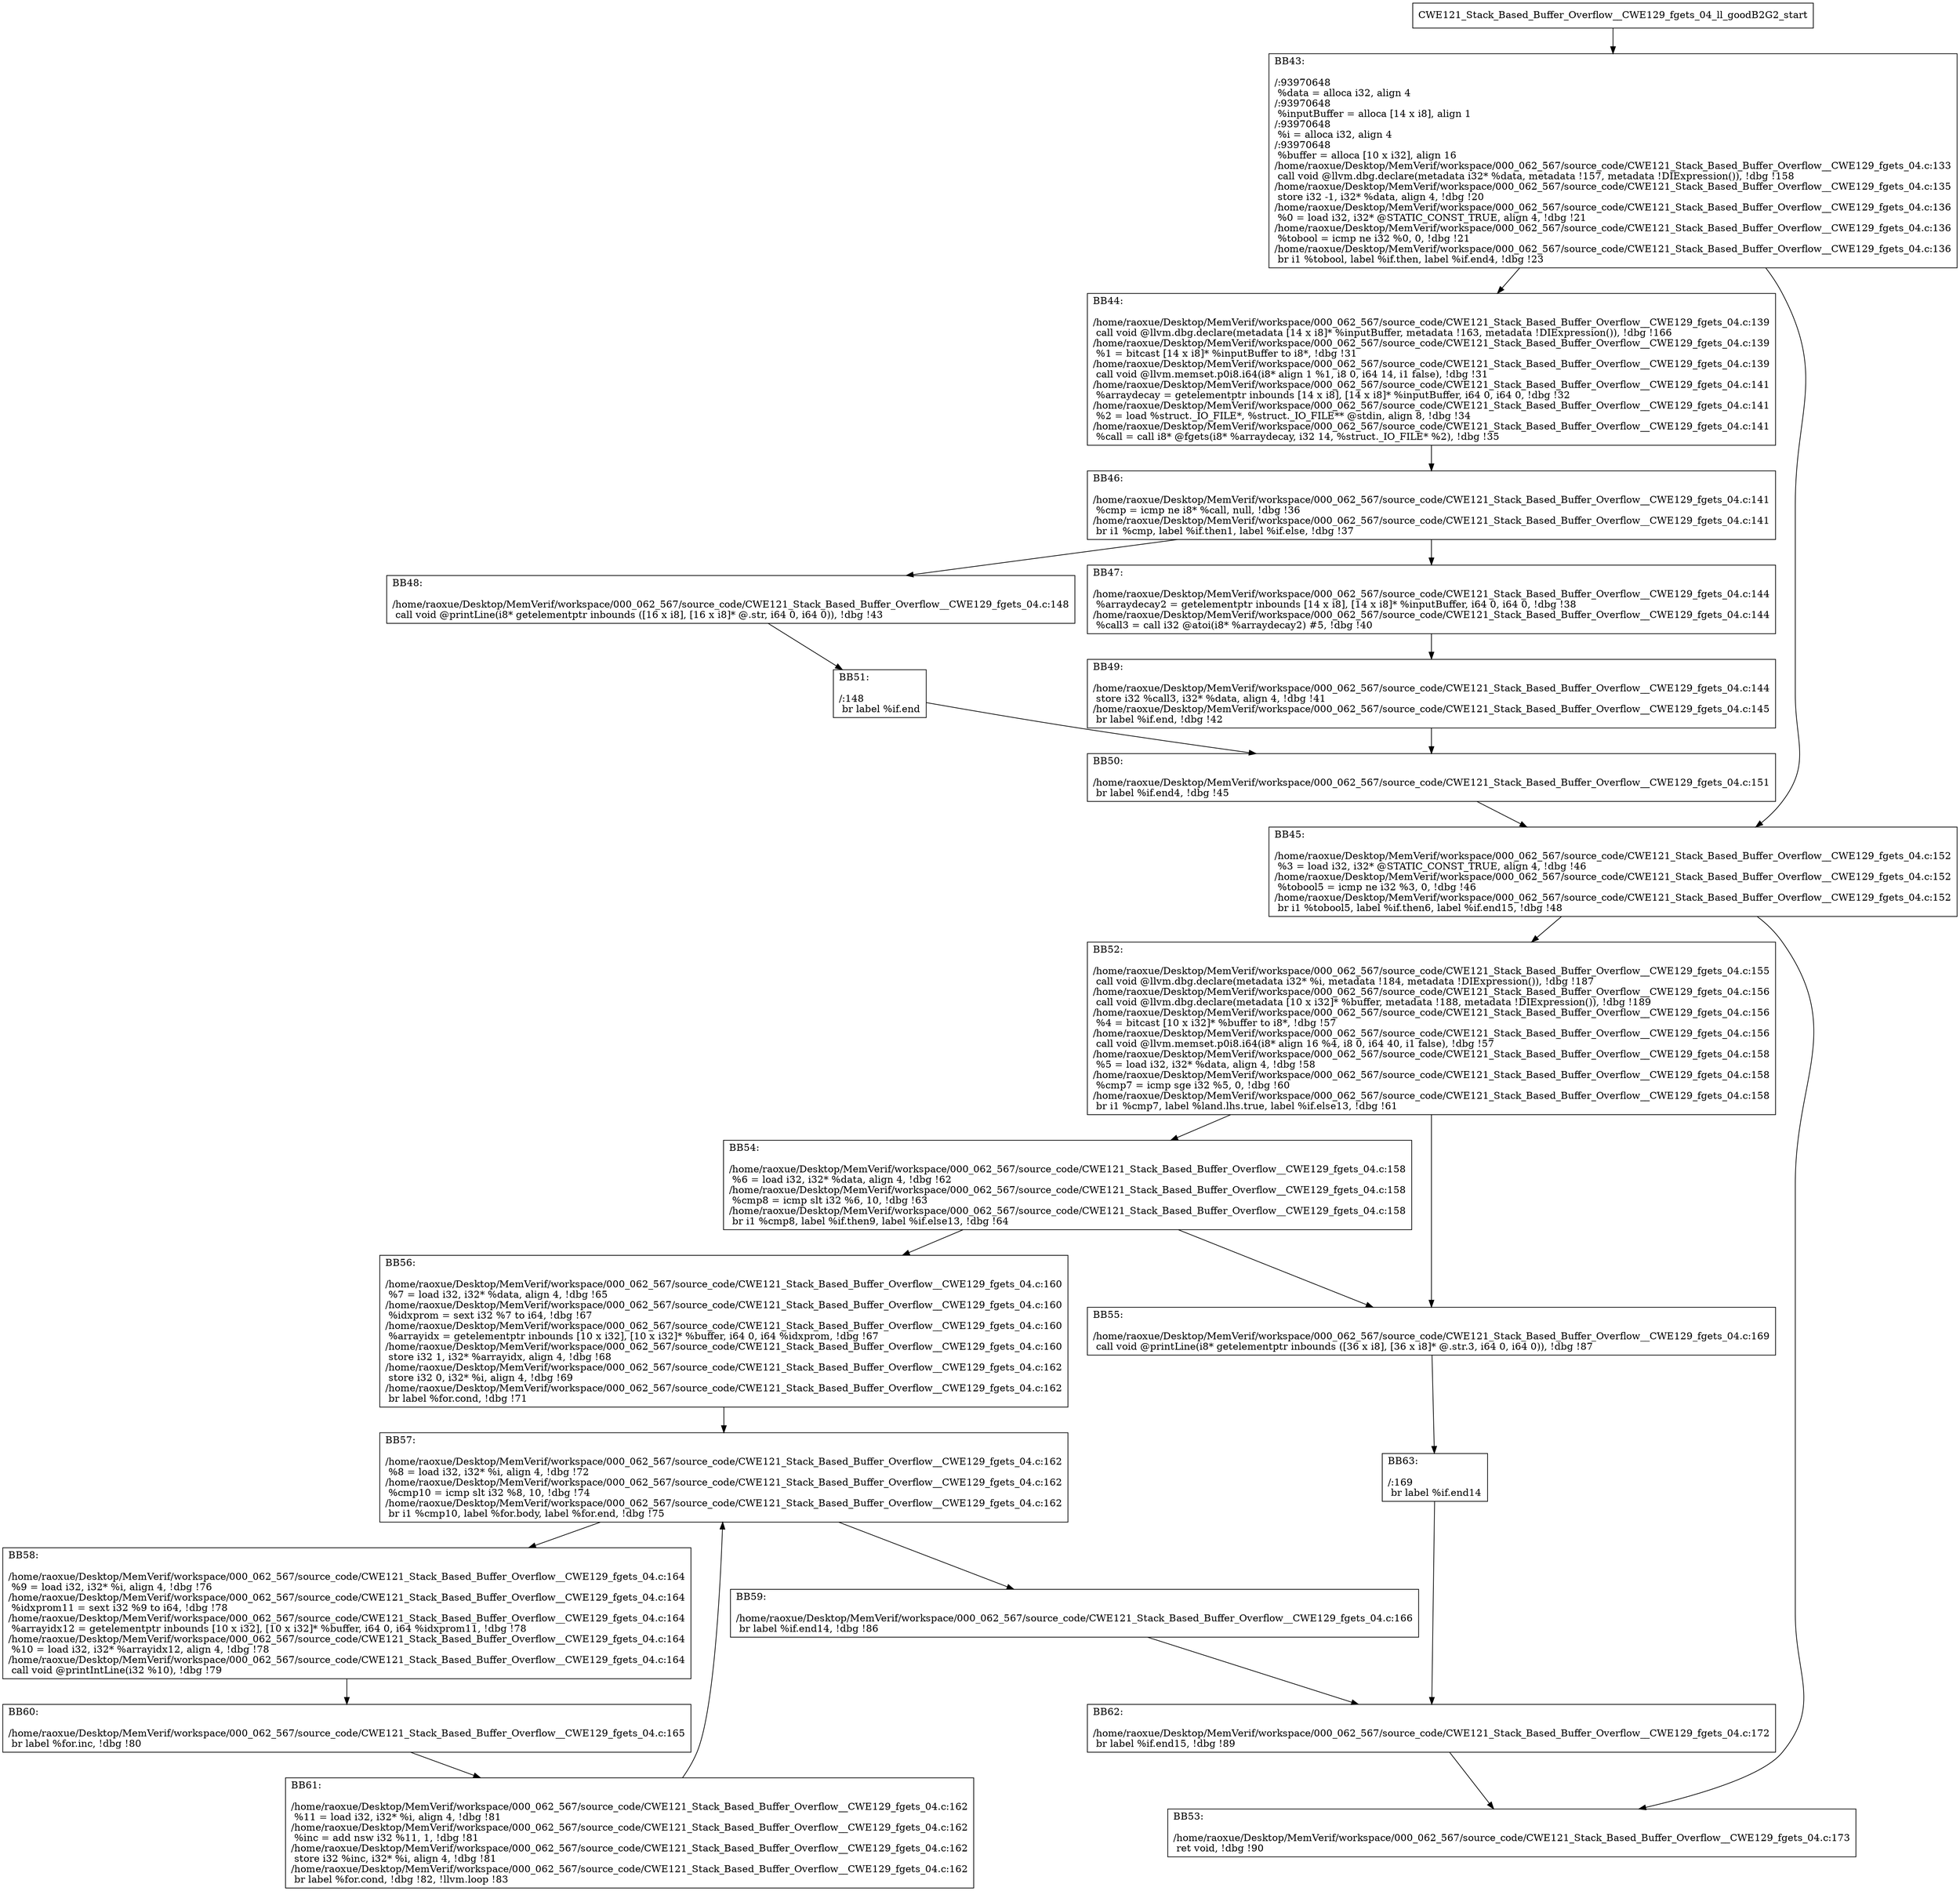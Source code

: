 digraph "CFG for'CWE121_Stack_Based_Buffer_Overflow__CWE129_fgets_04_ll_goodB2G2' function" {
	BBCWE121_Stack_Based_Buffer_Overflow__CWE129_fgets_04_ll_goodB2G2_start[shape=record,label="{CWE121_Stack_Based_Buffer_Overflow__CWE129_fgets_04_ll_goodB2G2_start}"];
	BBCWE121_Stack_Based_Buffer_Overflow__CWE129_fgets_04_ll_goodB2G2_start-> CWE121_Stack_Based_Buffer_Overflow__CWE129_fgets_04_ll_goodB2G2BB43;
	CWE121_Stack_Based_Buffer_Overflow__CWE129_fgets_04_ll_goodB2G2BB43 [shape=record, label="{BB43:\l\l/:93970648\l
  %data = alloca i32, align 4\l
/:93970648\l
  %inputBuffer = alloca [14 x i8], align 1\l
/:93970648\l
  %i = alloca i32, align 4\l
/:93970648\l
  %buffer = alloca [10 x i32], align 16\l
/home/raoxue/Desktop/MemVerif/workspace/000_062_567/source_code/CWE121_Stack_Based_Buffer_Overflow__CWE129_fgets_04.c:133\l
  call void @llvm.dbg.declare(metadata i32* %data, metadata !157, metadata !DIExpression()), !dbg !158\l
/home/raoxue/Desktop/MemVerif/workspace/000_062_567/source_code/CWE121_Stack_Based_Buffer_Overflow__CWE129_fgets_04.c:135\l
  store i32 -1, i32* %data, align 4, !dbg !20\l
/home/raoxue/Desktop/MemVerif/workspace/000_062_567/source_code/CWE121_Stack_Based_Buffer_Overflow__CWE129_fgets_04.c:136\l
  %0 = load i32, i32* @STATIC_CONST_TRUE, align 4, !dbg !21\l
/home/raoxue/Desktop/MemVerif/workspace/000_062_567/source_code/CWE121_Stack_Based_Buffer_Overflow__CWE129_fgets_04.c:136\l
  %tobool = icmp ne i32 %0, 0, !dbg !21\l
/home/raoxue/Desktop/MemVerif/workspace/000_062_567/source_code/CWE121_Stack_Based_Buffer_Overflow__CWE129_fgets_04.c:136\l
  br i1 %tobool, label %if.then, label %if.end4, !dbg !23\l
}"];
	CWE121_Stack_Based_Buffer_Overflow__CWE129_fgets_04_ll_goodB2G2BB43-> CWE121_Stack_Based_Buffer_Overflow__CWE129_fgets_04_ll_goodB2G2BB44;
	CWE121_Stack_Based_Buffer_Overflow__CWE129_fgets_04_ll_goodB2G2BB43-> CWE121_Stack_Based_Buffer_Overflow__CWE129_fgets_04_ll_goodB2G2BB45;
	CWE121_Stack_Based_Buffer_Overflow__CWE129_fgets_04_ll_goodB2G2BB44 [shape=record, label="{BB44:\l\l/home/raoxue/Desktop/MemVerif/workspace/000_062_567/source_code/CWE121_Stack_Based_Buffer_Overflow__CWE129_fgets_04.c:139\l
  call void @llvm.dbg.declare(metadata [14 x i8]* %inputBuffer, metadata !163, metadata !DIExpression()), !dbg !166\l
/home/raoxue/Desktop/MemVerif/workspace/000_062_567/source_code/CWE121_Stack_Based_Buffer_Overflow__CWE129_fgets_04.c:139\l
  %1 = bitcast [14 x i8]* %inputBuffer to i8*, !dbg !31\l
/home/raoxue/Desktop/MemVerif/workspace/000_062_567/source_code/CWE121_Stack_Based_Buffer_Overflow__CWE129_fgets_04.c:139\l
  call void @llvm.memset.p0i8.i64(i8* align 1 %1, i8 0, i64 14, i1 false), !dbg !31\l
/home/raoxue/Desktop/MemVerif/workspace/000_062_567/source_code/CWE121_Stack_Based_Buffer_Overflow__CWE129_fgets_04.c:141\l
  %arraydecay = getelementptr inbounds [14 x i8], [14 x i8]* %inputBuffer, i64 0, i64 0, !dbg !32\l
/home/raoxue/Desktop/MemVerif/workspace/000_062_567/source_code/CWE121_Stack_Based_Buffer_Overflow__CWE129_fgets_04.c:141\l
  %2 = load %struct._IO_FILE*, %struct._IO_FILE** @stdin, align 8, !dbg !34\l
/home/raoxue/Desktop/MemVerif/workspace/000_062_567/source_code/CWE121_Stack_Based_Buffer_Overflow__CWE129_fgets_04.c:141\l
  %call = call i8* @fgets(i8* %arraydecay, i32 14, %struct._IO_FILE* %2), !dbg !35\l
}"];
	CWE121_Stack_Based_Buffer_Overflow__CWE129_fgets_04_ll_goodB2G2BB44-> CWE121_Stack_Based_Buffer_Overflow__CWE129_fgets_04_ll_goodB2G2BB46;
	CWE121_Stack_Based_Buffer_Overflow__CWE129_fgets_04_ll_goodB2G2BB46 [shape=record, label="{BB46:\l\l/home/raoxue/Desktop/MemVerif/workspace/000_062_567/source_code/CWE121_Stack_Based_Buffer_Overflow__CWE129_fgets_04.c:141\l
  %cmp = icmp ne i8* %call, null, !dbg !36\l
/home/raoxue/Desktop/MemVerif/workspace/000_062_567/source_code/CWE121_Stack_Based_Buffer_Overflow__CWE129_fgets_04.c:141\l
  br i1 %cmp, label %if.then1, label %if.else, !dbg !37\l
}"];
	CWE121_Stack_Based_Buffer_Overflow__CWE129_fgets_04_ll_goodB2G2BB46-> CWE121_Stack_Based_Buffer_Overflow__CWE129_fgets_04_ll_goodB2G2BB47;
	CWE121_Stack_Based_Buffer_Overflow__CWE129_fgets_04_ll_goodB2G2BB46-> CWE121_Stack_Based_Buffer_Overflow__CWE129_fgets_04_ll_goodB2G2BB48;
	CWE121_Stack_Based_Buffer_Overflow__CWE129_fgets_04_ll_goodB2G2BB47 [shape=record, label="{BB47:\l\l/home/raoxue/Desktop/MemVerif/workspace/000_062_567/source_code/CWE121_Stack_Based_Buffer_Overflow__CWE129_fgets_04.c:144\l
  %arraydecay2 = getelementptr inbounds [14 x i8], [14 x i8]* %inputBuffer, i64 0, i64 0, !dbg !38\l
/home/raoxue/Desktop/MemVerif/workspace/000_062_567/source_code/CWE121_Stack_Based_Buffer_Overflow__CWE129_fgets_04.c:144\l
  %call3 = call i32 @atoi(i8* %arraydecay2) #5, !dbg !40\l
}"];
	CWE121_Stack_Based_Buffer_Overflow__CWE129_fgets_04_ll_goodB2G2BB47-> CWE121_Stack_Based_Buffer_Overflow__CWE129_fgets_04_ll_goodB2G2BB49;
	CWE121_Stack_Based_Buffer_Overflow__CWE129_fgets_04_ll_goodB2G2BB49 [shape=record, label="{BB49:\l\l/home/raoxue/Desktop/MemVerif/workspace/000_062_567/source_code/CWE121_Stack_Based_Buffer_Overflow__CWE129_fgets_04.c:144\l
  store i32 %call3, i32* %data, align 4, !dbg !41\l
/home/raoxue/Desktop/MemVerif/workspace/000_062_567/source_code/CWE121_Stack_Based_Buffer_Overflow__CWE129_fgets_04.c:145\l
  br label %if.end, !dbg !42\l
}"];
	CWE121_Stack_Based_Buffer_Overflow__CWE129_fgets_04_ll_goodB2G2BB49-> CWE121_Stack_Based_Buffer_Overflow__CWE129_fgets_04_ll_goodB2G2BB50;
	CWE121_Stack_Based_Buffer_Overflow__CWE129_fgets_04_ll_goodB2G2BB48 [shape=record, label="{BB48:\l\l/home/raoxue/Desktop/MemVerif/workspace/000_062_567/source_code/CWE121_Stack_Based_Buffer_Overflow__CWE129_fgets_04.c:148\l
  call void @printLine(i8* getelementptr inbounds ([16 x i8], [16 x i8]* @.str, i64 0, i64 0)), !dbg !43\l
}"];
	CWE121_Stack_Based_Buffer_Overflow__CWE129_fgets_04_ll_goodB2G2BB48-> CWE121_Stack_Based_Buffer_Overflow__CWE129_fgets_04_ll_goodB2G2BB51;
	CWE121_Stack_Based_Buffer_Overflow__CWE129_fgets_04_ll_goodB2G2BB51 [shape=record, label="{BB51:\l\l/:148\l
  br label %if.end\l
}"];
	CWE121_Stack_Based_Buffer_Overflow__CWE129_fgets_04_ll_goodB2G2BB51-> CWE121_Stack_Based_Buffer_Overflow__CWE129_fgets_04_ll_goodB2G2BB50;
	CWE121_Stack_Based_Buffer_Overflow__CWE129_fgets_04_ll_goodB2G2BB50 [shape=record, label="{BB50:\l\l/home/raoxue/Desktop/MemVerif/workspace/000_062_567/source_code/CWE121_Stack_Based_Buffer_Overflow__CWE129_fgets_04.c:151\l
  br label %if.end4, !dbg !45\l
}"];
	CWE121_Stack_Based_Buffer_Overflow__CWE129_fgets_04_ll_goodB2G2BB50-> CWE121_Stack_Based_Buffer_Overflow__CWE129_fgets_04_ll_goodB2G2BB45;
	CWE121_Stack_Based_Buffer_Overflow__CWE129_fgets_04_ll_goodB2G2BB45 [shape=record, label="{BB45:\l\l/home/raoxue/Desktop/MemVerif/workspace/000_062_567/source_code/CWE121_Stack_Based_Buffer_Overflow__CWE129_fgets_04.c:152\l
  %3 = load i32, i32* @STATIC_CONST_TRUE, align 4, !dbg !46\l
/home/raoxue/Desktop/MemVerif/workspace/000_062_567/source_code/CWE121_Stack_Based_Buffer_Overflow__CWE129_fgets_04.c:152\l
  %tobool5 = icmp ne i32 %3, 0, !dbg !46\l
/home/raoxue/Desktop/MemVerif/workspace/000_062_567/source_code/CWE121_Stack_Based_Buffer_Overflow__CWE129_fgets_04.c:152\l
  br i1 %tobool5, label %if.then6, label %if.end15, !dbg !48\l
}"];
	CWE121_Stack_Based_Buffer_Overflow__CWE129_fgets_04_ll_goodB2G2BB45-> CWE121_Stack_Based_Buffer_Overflow__CWE129_fgets_04_ll_goodB2G2BB52;
	CWE121_Stack_Based_Buffer_Overflow__CWE129_fgets_04_ll_goodB2G2BB45-> CWE121_Stack_Based_Buffer_Overflow__CWE129_fgets_04_ll_goodB2G2BB53;
	CWE121_Stack_Based_Buffer_Overflow__CWE129_fgets_04_ll_goodB2G2BB52 [shape=record, label="{BB52:\l\l/home/raoxue/Desktop/MemVerif/workspace/000_062_567/source_code/CWE121_Stack_Based_Buffer_Overflow__CWE129_fgets_04.c:155\l
  call void @llvm.dbg.declare(metadata i32* %i, metadata !184, metadata !DIExpression()), !dbg !187\l
/home/raoxue/Desktop/MemVerif/workspace/000_062_567/source_code/CWE121_Stack_Based_Buffer_Overflow__CWE129_fgets_04.c:156\l
  call void @llvm.dbg.declare(metadata [10 x i32]* %buffer, metadata !188, metadata !DIExpression()), !dbg !189\l
/home/raoxue/Desktop/MemVerif/workspace/000_062_567/source_code/CWE121_Stack_Based_Buffer_Overflow__CWE129_fgets_04.c:156\l
  %4 = bitcast [10 x i32]* %buffer to i8*, !dbg !57\l
/home/raoxue/Desktop/MemVerif/workspace/000_062_567/source_code/CWE121_Stack_Based_Buffer_Overflow__CWE129_fgets_04.c:156\l
  call void @llvm.memset.p0i8.i64(i8* align 16 %4, i8 0, i64 40, i1 false), !dbg !57\l
/home/raoxue/Desktop/MemVerif/workspace/000_062_567/source_code/CWE121_Stack_Based_Buffer_Overflow__CWE129_fgets_04.c:158\l
  %5 = load i32, i32* %data, align 4, !dbg !58\l
/home/raoxue/Desktop/MemVerif/workspace/000_062_567/source_code/CWE121_Stack_Based_Buffer_Overflow__CWE129_fgets_04.c:158\l
  %cmp7 = icmp sge i32 %5, 0, !dbg !60\l
/home/raoxue/Desktop/MemVerif/workspace/000_062_567/source_code/CWE121_Stack_Based_Buffer_Overflow__CWE129_fgets_04.c:158\l
  br i1 %cmp7, label %land.lhs.true, label %if.else13, !dbg !61\l
}"];
	CWE121_Stack_Based_Buffer_Overflow__CWE129_fgets_04_ll_goodB2G2BB52-> CWE121_Stack_Based_Buffer_Overflow__CWE129_fgets_04_ll_goodB2G2BB54;
	CWE121_Stack_Based_Buffer_Overflow__CWE129_fgets_04_ll_goodB2G2BB52-> CWE121_Stack_Based_Buffer_Overflow__CWE129_fgets_04_ll_goodB2G2BB55;
	CWE121_Stack_Based_Buffer_Overflow__CWE129_fgets_04_ll_goodB2G2BB54 [shape=record, label="{BB54:\l\l/home/raoxue/Desktop/MemVerif/workspace/000_062_567/source_code/CWE121_Stack_Based_Buffer_Overflow__CWE129_fgets_04.c:158\l
  %6 = load i32, i32* %data, align 4, !dbg !62\l
/home/raoxue/Desktop/MemVerif/workspace/000_062_567/source_code/CWE121_Stack_Based_Buffer_Overflow__CWE129_fgets_04.c:158\l
  %cmp8 = icmp slt i32 %6, 10, !dbg !63\l
/home/raoxue/Desktop/MemVerif/workspace/000_062_567/source_code/CWE121_Stack_Based_Buffer_Overflow__CWE129_fgets_04.c:158\l
  br i1 %cmp8, label %if.then9, label %if.else13, !dbg !64\l
}"];
	CWE121_Stack_Based_Buffer_Overflow__CWE129_fgets_04_ll_goodB2G2BB54-> CWE121_Stack_Based_Buffer_Overflow__CWE129_fgets_04_ll_goodB2G2BB56;
	CWE121_Stack_Based_Buffer_Overflow__CWE129_fgets_04_ll_goodB2G2BB54-> CWE121_Stack_Based_Buffer_Overflow__CWE129_fgets_04_ll_goodB2G2BB55;
	CWE121_Stack_Based_Buffer_Overflow__CWE129_fgets_04_ll_goodB2G2BB56 [shape=record, label="{BB56:\l\l/home/raoxue/Desktop/MemVerif/workspace/000_062_567/source_code/CWE121_Stack_Based_Buffer_Overflow__CWE129_fgets_04.c:160\l
  %7 = load i32, i32* %data, align 4, !dbg !65\l
/home/raoxue/Desktop/MemVerif/workspace/000_062_567/source_code/CWE121_Stack_Based_Buffer_Overflow__CWE129_fgets_04.c:160\l
  %idxprom = sext i32 %7 to i64, !dbg !67\l
/home/raoxue/Desktop/MemVerif/workspace/000_062_567/source_code/CWE121_Stack_Based_Buffer_Overflow__CWE129_fgets_04.c:160\l
  %arrayidx = getelementptr inbounds [10 x i32], [10 x i32]* %buffer, i64 0, i64 %idxprom, !dbg !67\l
/home/raoxue/Desktop/MemVerif/workspace/000_062_567/source_code/CWE121_Stack_Based_Buffer_Overflow__CWE129_fgets_04.c:160\l
  store i32 1, i32* %arrayidx, align 4, !dbg !68\l
/home/raoxue/Desktop/MemVerif/workspace/000_062_567/source_code/CWE121_Stack_Based_Buffer_Overflow__CWE129_fgets_04.c:162\l
  store i32 0, i32* %i, align 4, !dbg !69\l
/home/raoxue/Desktop/MemVerif/workspace/000_062_567/source_code/CWE121_Stack_Based_Buffer_Overflow__CWE129_fgets_04.c:162\l
  br label %for.cond, !dbg !71\l
}"];
	CWE121_Stack_Based_Buffer_Overflow__CWE129_fgets_04_ll_goodB2G2BB56-> CWE121_Stack_Based_Buffer_Overflow__CWE129_fgets_04_ll_goodB2G2BB57;
	CWE121_Stack_Based_Buffer_Overflow__CWE129_fgets_04_ll_goodB2G2BB57 [shape=record, label="{BB57:\l\l/home/raoxue/Desktop/MemVerif/workspace/000_062_567/source_code/CWE121_Stack_Based_Buffer_Overflow__CWE129_fgets_04.c:162\l
  %8 = load i32, i32* %i, align 4, !dbg !72\l
/home/raoxue/Desktop/MemVerif/workspace/000_062_567/source_code/CWE121_Stack_Based_Buffer_Overflow__CWE129_fgets_04.c:162\l
  %cmp10 = icmp slt i32 %8, 10, !dbg !74\l
/home/raoxue/Desktop/MemVerif/workspace/000_062_567/source_code/CWE121_Stack_Based_Buffer_Overflow__CWE129_fgets_04.c:162\l
  br i1 %cmp10, label %for.body, label %for.end, !dbg !75\l
}"];
	CWE121_Stack_Based_Buffer_Overflow__CWE129_fgets_04_ll_goodB2G2BB57-> CWE121_Stack_Based_Buffer_Overflow__CWE129_fgets_04_ll_goodB2G2BB58;
	CWE121_Stack_Based_Buffer_Overflow__CWE129_fgets_04_ll_goodB2G2BB57-> CWE121_Stack_Based_Buffer_Overflow__CWE129_fgets_04_ll_goodB2G2BB59;
	CWE121_Stack_Based_Buffer_Overflow__CWE129_fgets_04_ll_goodB2G2BB58 [shape=record, label="{BB58:\l\l/home/raoxue/Desktop/MemVerif/workspace/000_062_567/source_code/CWE121_Stack_Based_Buffer_Overflow__CWE129_fgets_04.c:164\l
  %9 = load i32, i32* %i, align 4, !dbg !76\l
/home/raoxue/Desktop/MemVerif/workspace/000_062_567/source_code/CWE121_Stack_Based_Buffer_Overflow__CWE129_fgets_04.c:164\l
  %idxprom11 = sext i32 %9 to i64, !dbg !78\l
/home/raoxue/Desktop/MemVerif/workspace/000_062_567/source_code/CWE121_Stack_Based_Buffer_Overflow__CWE129_fgets_04.c:164\l
  %arrayidx12 = getelementptr inbounds [10 x i32], [10 x i32]* %buffer, i64 0, i64 %idxprom11, !dbg !78\l
/home/raoxue/Desktop/MemVerif/workspace/000_062_567/source_code/CWE121_Stack_Based_Buffer_Overflow__CWE129_fgets_04.c:164\l
  %10 = load i32, i32* %arrayidx12, align 4, !dbg !78\l
/home/raoxue/Desktop/MemVerif/workspace/000_062_567/source_code/CWE121_Stack_Based_Buffer_Overflow__CWE129_fgets_04.c:164\l
  call void @printIntLine(i32 %10), !dbg !79\l
}"];
	CWE121_Stack_Based_Buffer_Overflow__CWE129_fgets_04_ll_goodB2G2BB58-> CWE121_Stack_Based_Buffer_Overflow__CWE129_fgets_04_ll_goodB2G2BB60;
	CWE121_Stack_Based_Buffer_Overflow__CWE129_fgets_04_ll_goodB2G2BB60 [shape=record, label="{BB60:\l\l/home/raoxue/Desktop/MemVerif/workspace/000_062_567/source_code/CWE121_Stack_Based_Buffer_Overflow__CWE129_fgets_04.c:165\l
  br label %for.inc, !dbg !80\l
}"];
	CWE121_Stack_Based_Buffer_Overflow__CWE129_fgets_04_ll_goodB2G2BB60-> CWE121_Stack_Based_Buffer_Overflow__CWE129_fgets_04_ll_goodB2G2BB61;
	CWE121_Stack_Based_Buffer_Overflow__CWE129_fgets_04_ll_goodB2G2BB61 [shape=record, label="{BB61:\l\l/home/raoxue/Desktop/MemVerif/workspace/000_062_567/source_code/CWE121_Stack_Based_Buffer_Overflow__CWE129_fgets_04.c:162\l
  %11 = load i32, i32* %i, align 4, !dbg !81\l
/home/raoxue/Desktop/MemVerif/workspace/000_062_567/source_code/CWE121_Stack_Based_Buffer_Overflow__CWE129_fgets_04.c:162\l
  %inc = add nsw i32 %11, 1, !dbg !81\l
/home/raoxue/Desktop/MemVerif/workspace/000_062_567/source_code/CWE121_Stack_Based_Buffer_Overflow__CWE129_fgets_04.c:162\l
  store i32 %inc, i32* %i, align 4, !dbg !81\l
/home/raoxue/Desktop/MemVerif/workspace/000_062_567/source_code/CWE121_Stack_Based_Buffer_Overflow__CWE129_fgets_04.c:162\l
  br label %for.cond, !dbg !82, !llvm.loop !83\l
}"];
	CWE121_Stack_Based_Buffer_Overflow__CWE129_fgets_04_ll_goodB2G2BB61-> CWE121_Stack_Based_Buffer_Overflow__CWE129_fgets_04_ll_goodB2G2BB57;
	CWE121_Stack_Based_Buffer_Overflow__CWE129_fgets_04_ll_goodB2G2BB59 [shape=record, label="{BB59:\l\l/home/raoxue/Desktop/MemVerif/workspace/000_062_567/source_code/CWE121_Stack_Based_Buffer_Overflow__CWE129_fgets_04.c:166\l
  br label %if.end14, !dbg !86\l
}"];
	CWE121_Stack_Based_Buffer_Overflow__CWE129_fgets_04_ll_goodB2G2BB59-> CWE121_Stack_Based_Buffer_Overflow__CWE129_fgets_04_ll_goodB2G2BB62;
	CWE121_Stack_Based_Buffer_Overflow__CWE129_fgets_04_ll_goodB2G2BB55 [shape=record, label="{BB55:\l\l/home/raoxue/Desktop/MemVerif/workspace/000_062_567/source_code/CWE121_Stack_Based_Buffer_Overflow__CWE129_fgets_04.c:169\l
  call void @printLine(i8* getelementptr inbounds ([36 x i8], [36 x i8]* @.str.3, i64 0, i64 0)), !dbg !87\l
}"];
	CWE121_Stack_Based_Buffer_Overflow__CWE129_fgets_04_ll_goodB2G2BB55-> CWE121_Stack_Based_Buffer_Overflow__CWE129_fgets_04_ll_goodB2G2BB63;
	CWE121_Stack_Based_Buffer_Overflow__CWE129_fgets_04_ll_goodB2G2BB63 [shape=record, label="{BB63:\l\l/:169\l
  br label %if.end14\l
}"];
	CWE121_Stack_Based_Buffer_Overflow__CWE129_fgets_04_ll_goodB2G2BB63-> CWE121_Stack_Based_Buffer_Overflow__CWE129_fgets_04_ll_goodB2G2BB62;
	CWE121_Stack_Based_Buffer_Overflow__CWE129_fgets_04_ll_goodB2G2BB62 [shape=record, label="{BB62:\l\l/home/raoxue/Desktop/MemVerif/workspace/000_062_567/source_code/CWE121_Stack_Based_Buffer_Overflow__CWE129_fgets_04.c:172\l
  br label %if.end15, !dbg !89\l
}"];
	CWE121_Stack_Based_Buffer_Overflow__CWE129_fgets_04_ll_goodB2G2BB62-> CWE121_Stack_Based_Buffer_Overflow__CWE129_fgets_04_ll_goodB2G2BB53;
	CWE121_Stack_Based_Buffer_Overflow__CWE129_fgets_04_ll_goodB2G2BB53 [shape=record, label="{BB53:\l\l/home/raoxue/Desktop/MemVerif/workspace/000_062_567/source_code/CWE121_Stack_Based_Buffer_Overflow__CWE129_fgets_04.c:173\l
  ret void, !dbg !90\l
}"];
}
